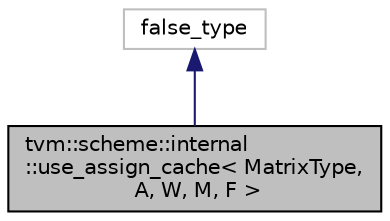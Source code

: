 digraph "tvm::scheme::internal::use_assign_cache&lt; MatrixType, A, W, M, F &gt;"
{
  edge [fontname="Helvetica",fontsize="10",labelfontname="Helvetica",labelfontsize="10"];
  node [fontname="Helvetica",fontsize="10",shape=record];
  Node2 [label="tvm::scheme::internal\l::use_assign_cache\< MatrixType,\l A, W, M, F \>",height=0.2,width=0.4,color="black", fillcolor="grey75", style="filled", fontcolor="black"];
  Node3 -> Node2 [dir="back",color="midnightblue",fontsize="10",style="solid",fontname="Helvetica"];
  Node3 [label="false_type",height=0.2,width=0.4,color="grey75", fillcolor="white", style="filled"];
}
